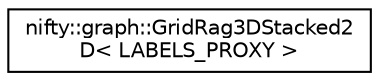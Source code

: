 digraph "Graphical Class Hierarchy"
{
  edge [fontname="Helvetica",fontsize="10",labelfontname="Helvetica",labelfontsize="10"];
  node [fontname="Helvetica",fontsize="10",shape=record];
  rankdir="LR";
  Node1 [label="nifty::graph::GridRag3DStacked2\lD\< LABELS_PROXY \>",height=0.2,width=0.4,color="black", fillcolor="white", style="filled",URL="$classnifty_1_1graph_1_1GridRag3DStacked2D.html"];
}
